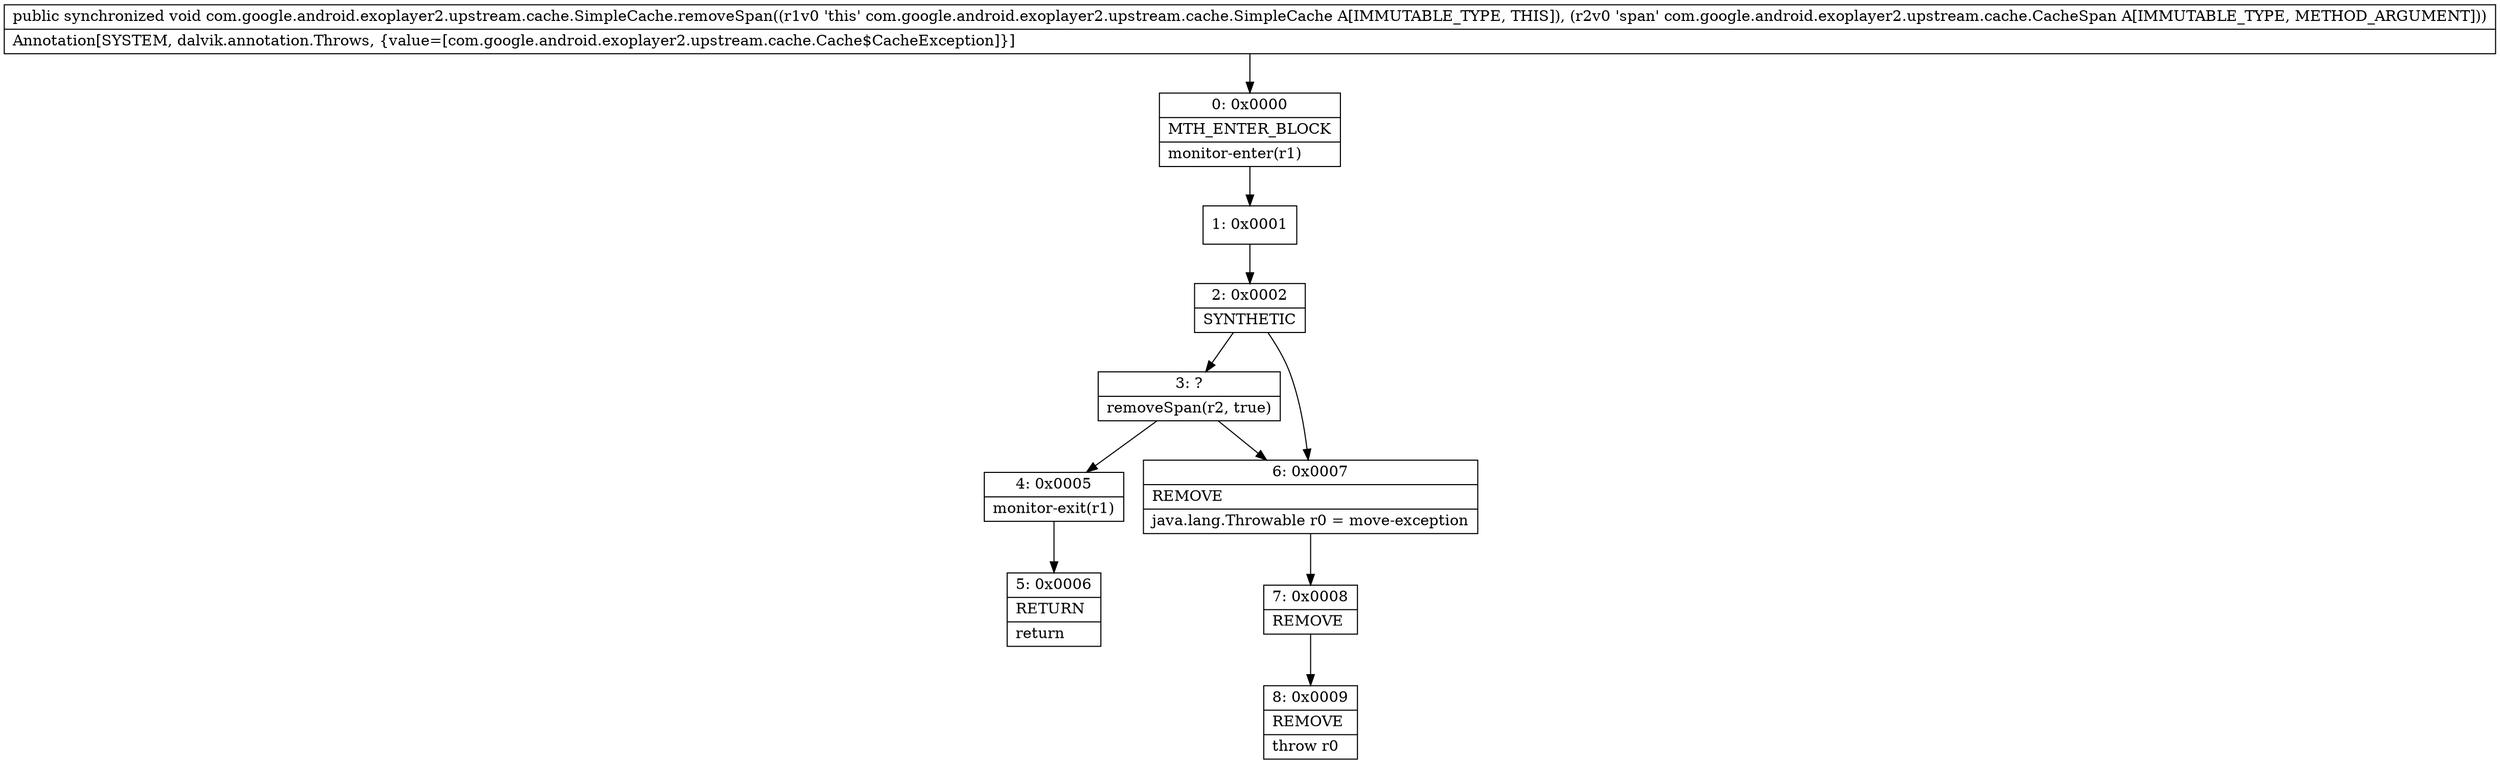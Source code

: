 digraph "CFG forcom.google.android.exoplayer2.upstream.cache.SimpleCache.removeSpan(Lcom\/google\/android\/exoplayer2\/upstream\/cache\/CacheSpan;)V" {
Node_0 [shape=record,label="{0\:\ 0x0000|MTH_ENTER_BLOCK\l|monitor\-enter(r1)\l}"];
Node_1 [shape=record,label="{1\:\ 0x0001}"];
Node_2 [shape=record,label="{2\:\ 0x0002|SYNTHETIC\l}"];
Node_3 [shape=record,label="{3\:\ ?|removeSpan(r2, true)\l}"];
Node_4 [shape=record,label="{4\:\ 0x0005|monitor\-exit(r1)\l}"];
Node_5 [shape=record,label="{5\:\ 0x0006|RETURN\l|return\l}"];
Node_6 [shape=record,label="{6\:\ 0x0007|REMOVE\l|java.lang.Throwable r0 = move\-exception\l}"];
Node_7 [shape=record,label="{7\:\ 0x0008|REMOVE\l}"];
Node_8 [shape=record,label="{8\:\ 0x0009|REMOVE\l|throw r0\l}"];
MethodNode[shape=record,label="{public synchronized void com.google.android.exoplayer2.upstream.cache.SimpleCache.removeSpan((r1v0 'this' com.google.android.exoplayer2.upstream.cache.SimpleCache A[IMMUTABLE_TYPE, THIS]), (r2v0 'span' com.google.android.exoplayer2.upstream.cache.CacheSpan A[IMMUTABLE_TYPE, METHOD_ARGUMENT]))  | Annotation[SYSTEM, dalvik.annotation.Throws, \{value=[com.google.android.exoplayer2.upstream.cache.Cache$CacheException]\}]\l}"];
MethodNode -> Node_0;
Node_0 -> Node_1;
Node_1 -> Node_2;
Node_2 -> Node_3;
Node_2 -> Node_6;
Node_3 -> Node_4;
Node_3 -> Node_6;
Node_4 -> Node_5;
Node_6 -> Node_7;
Node_7 -> Node_8;
}

